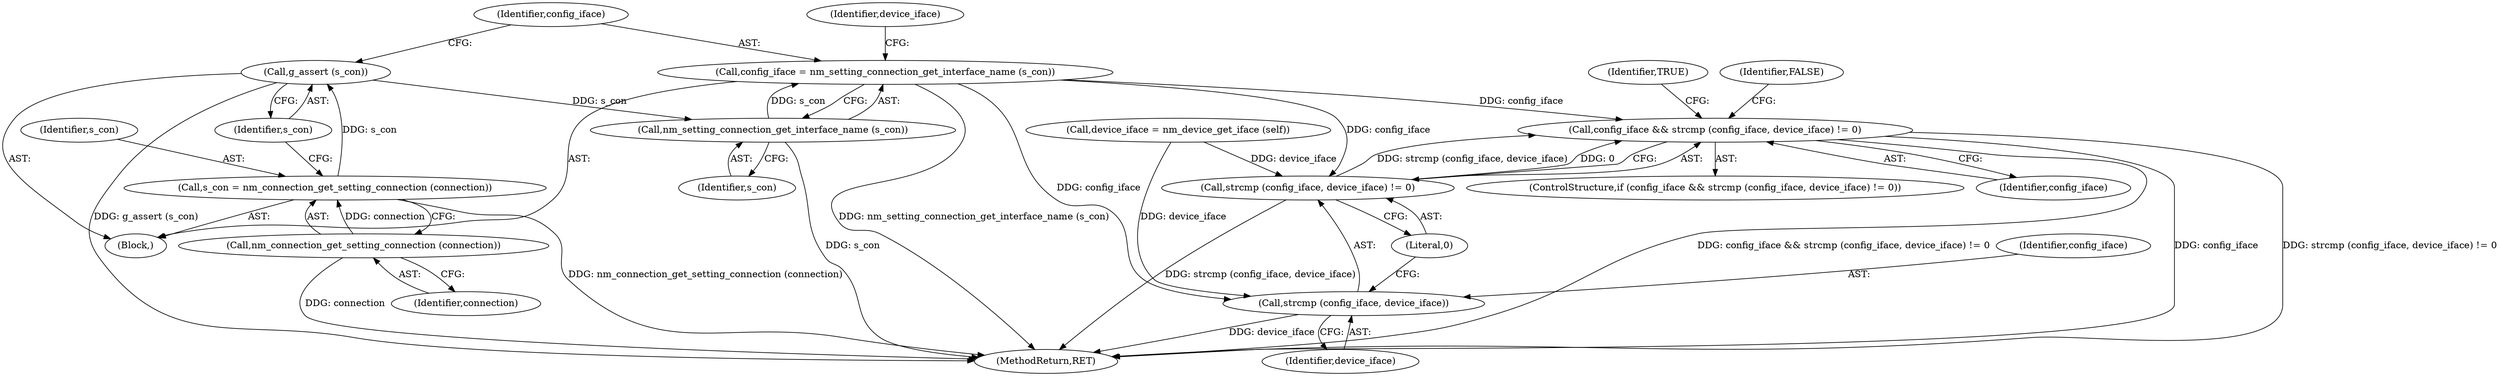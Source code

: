 digraph "0_NetworkManager_d5fc88e573fa58b93034b04d35a2454f5d28cad9@API" {
"1003181" [label="(Call,config_iface = nm_setting_connection_get_interface_name (s_con))"];
"1003183" [label="(Call,nm_setting_connection_get_interface_name (s_con))"];
"1003179" [label="(Call,g_assert (s_con))"];
"1003175" [label="(Call,s_con = nm_connection_get_setting_connection (connection))"];
"1003177" [label="(Call,nm_connection_get_setting_connection (connection))"];
"1003190" [label="(Call,config_iface && strcmp (config_iface, device_iface) != 0)"];
"1003192" [label="(Call,strcmp (config_iface, device_iface) != 0)"];
"1003193" [label="(Call,strcmp (config_iface, device_iface))"];
"1003171" [label="(Block,)"];
"1003189" [label="(ControlStructure,if (config_iface && strcmp (config_iface, device_iface) != 0))"];
"1003182" [label="(Identifier,config_iface)"];
"1003194" [label="(Identifier,config_iface)"];
"1003181" [label="(Call,config_iface = nm_setting_connection_get_interface_name (s_con))"];
"1003179" [label="(Call,g_assert (s_con))"];
"1003178" [label="(Identifier,connection)"];
"1003183" [label="(Call,nm_setting_connection_get_interface_name (s_con))"];
"1003185" [label="(Call,device_iface = nm_device_get_iface (self))"];
"1003177" [label="(Call,nm_connection_get_setting_connection (connection))"];
"1003180" [label="(Identifier,s_con)"];
"1003190" [label="(Call,config_iface && strcmp (config_iface, device_iface) != 0)"];
"1003175" [label="(Call,s_con = nm_connection_get_setting_connection (connection))"];
"1003200" [label="(Identifier,TRUE)"];
"1003193" [label="(Call,strcmp (config_iface, device_iface))"];
"1003186" [label="(Identifier,device_iface)"];
"1003198" [label="(Identifier,FALSE)"];
"1003184" [label="(Identifier,s_con)"];
"1003192" [label="(Call,strcmp (config_iface, device_iface) != 0)"];
"1003191" [label="(Identifier,config_iface)"];
"1007368" [label="(MethodReturn,RET)"];
"1003195" [label="(Identifier,device_iface)"];
"1003196" [label="(Literal,0)"];
"1003176" [label="(Identifier,s_con)"];
"1003181" -> "1003171"  [label="AST: "];
"1003181" -> "1003183"  [label="CFG: "];
"1003182" -> "1003181"  [label="AST: "];
"1003183" -> "1003181"  [label="AST: "];
"1003186" -> "1003181"  [label="CFG: "];
"1003181" -> "1007368"  [label="DDG: nm_setting_connection_get_interface_name (s_con)"];
"1003183" -> "1003181"  [label="DDG: s_con"];
"1003181" -> "1003190"  [label="DDG: config_iface"];
"1003181" -> "1003192"  [label="DDG: config_iface"];
"1003181" -> "1003193"  [label="DDG: config_iface"];
"1003183" -> "1003184"  [label="CFG: "];
"1003184" -> "1003183"  [label="AST: "];
"1003183" -> "1007368"  [label="DDG: s_con"];
"1003179" -> "1003183"  [label="DDG: s_con"];
"1003179" -> "1003171"  [label="AST: "];
"1003179" -> "1003180"  [label="CFG: "];
"1003180" -> "1003179"  [label="AST: "];
"1003182" -> "1003179"  [label="CFG: "];
"1003179" -> "1007368"  [label="DDG: g_assert (s_con)"];
"1003175" -> "1003179"  [label="DDG: s_con"];
"1003175" -> "1003171"  [label="AST: "];
"1003175" -> "1003177"  [label="CFG: "];
"1003176" -> "1003175"  [label="AST: "];
"1003177" -> "1003175"  [label="AST: "];
"1003180" -> "1003175"  [label="CFG: "];
"1003175" -> "1007368"  [label="DDG: nm_connection_get_setting_connection (connection)"];
"1003177" -> "1003175"  [label="DDG: connection"];
"1003177" -> "1003178"  [label="CFG: "];
"1003178" -> "1003177"  [label="AST: "];
"1003177" -> "1007368"  [label="DDG: connection"];
"1003190" -> "1003189"  [label="AST: "];
"1003190" -> "1003191"  [label="CFG: "];
"1003190" -> "1003192"  [label="CFG: "];
"1003191" -> "1003190"  [label="AST: "];
"1003192" -> "1003190"  [label="AST: "];
"1003198" -> "1003190"  [label="CFG: "];
"1003200" -> "1003190"  [label="CFG: "];
"1003190" -> "1007368"  [label="DDG: config_iface && strcmp (config_iface, device_iface) != 0"];
"1003190" -> "1007368"  [label="DDG: config_iface"];
"1003190" -> "1007368"  [label="DDG: strcmp (config_iface, device_iface) != 0"];
"1003192" -> "1003190"  [label="DDG: strcmp (config_iface, device_iface)"];
"1003192" -> "1003190"  [label="DDG: 0"];
"1003192" -> "1003196"  [label="CFG: "];
"1003193" -> "1003192"  [label="AST: "];
"1003196" -> "1003192"  [label="AST: "];
"1003192" -> "1007368"  [label="DDG: strcmp (config_iface, device_iface)"];
"1003185" -> "1003192"  [label="DDG: device_iface"];
"1003193" -> "1003195"  [label="CFG: "];
"1003194" -> "1003193"  [label="AST: "];
"1003195" -> "1003193"  [label="AST: "];
"1003196" -> "1003193"  [label="CFG: "];
"1003193" -> "1007368"  [label="DDG: device_iface"];
"1003185" -> "1003193"  [label="DDG: device_iface"];
}
